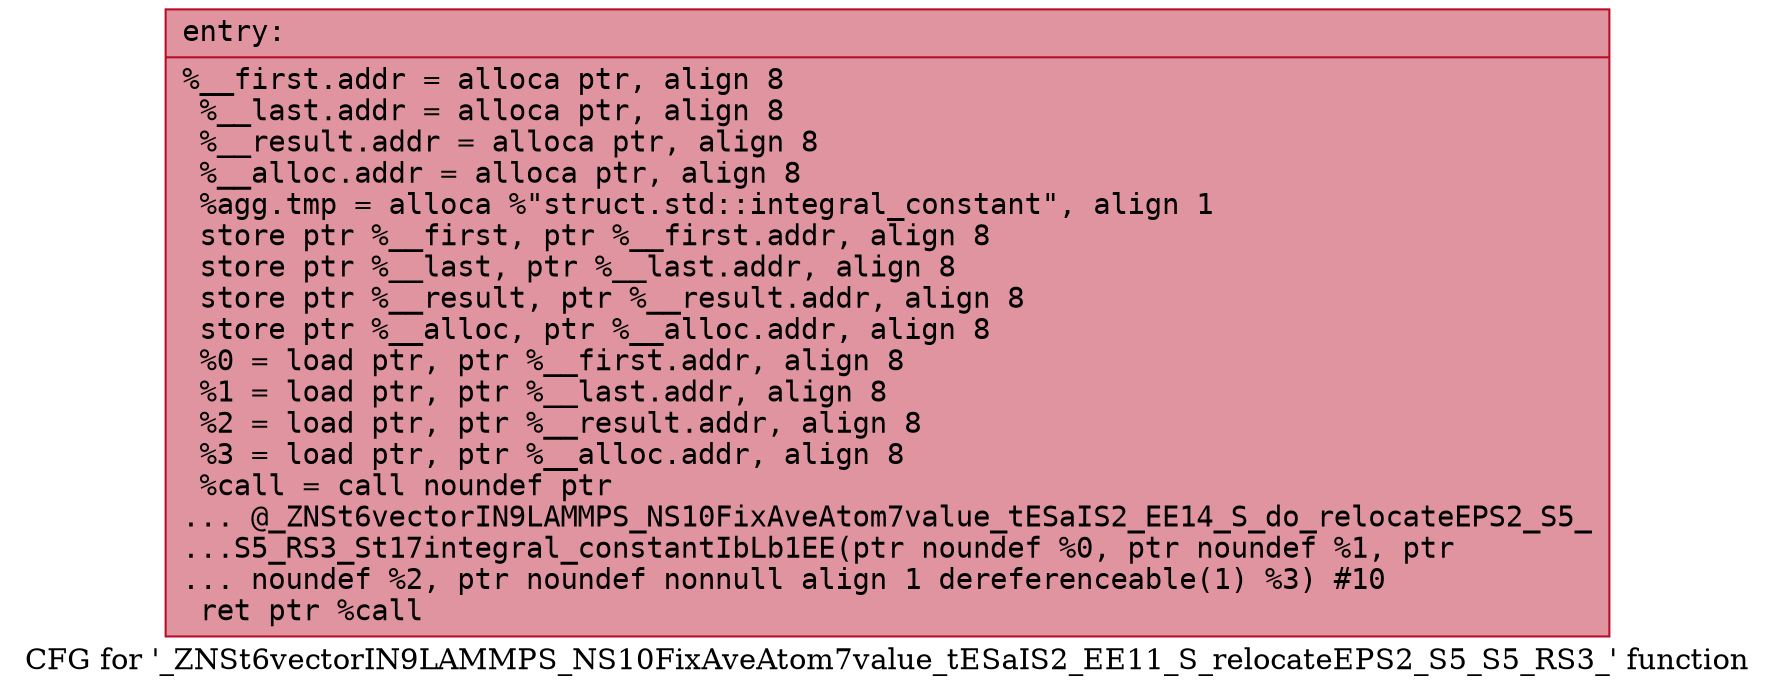 digraph "CFG for '_ZNSt6vectorIN9LAMMPS_NS10FixAveAtom7value_tESaIS2_EE11_S_relocateEPS2_S5_S5_RS3_' function" {
	label="CFG for '_ZNSt6vectorIN9LAMMPS_NS10FixAveAtom7value_tESaIS2_EE11_S_relocateEPS2_S5_S5_RS3_' function";

	Node0x55d08675dd80 [shape=record,color="#b70d28ff", style=filled, fillcolor="#b70d2870" fontname="Courier",label="{entry:\l|  %__first.addr = alloca ptr, align 8\l  %__last.addr = alloca ptr, align 8\l  %__result.addr = alloca ptr, align 8\l  %__alloc.addr = alloca ptr, align 8\l  %agg.tmp = alloca %\"struct.std::integral_constant\", align 1\l  store ptr %__first, ptr %__first.addr, align 8\l  store ptr %__last, ptr %__last.addr, align 8\l  store ptr %__result, ptr %__result.addr, align 8\l  store ptr %__alloc, ptr %__alloc.addr, align 8\l  %0 = load ptr, ptr %__first.addr, align 8\l  %1 = load ptr, ptr %__last.addr, align 8\l  %2 = load ptr, ptr %__result.addr, align 8\l  %3 = load ptr, ptr %__alloc.addr, align 8\l  %call = call noundef ptr\l... @_ZNSt6vectorIN9LAMMPS_NS10FixAveAtom7value_tESaIS2_EE14_S_do_relocateEPS2_S5_\l...S5_RS3_St17integral_constantIbLb1EE(ptr noundef %0, ptr noundef %1, ptr\l... noundef %2, ptr noundef nonnull align 1 dereferenceable(1) %3) #10\l  ret ptr %call\l}"];
}
